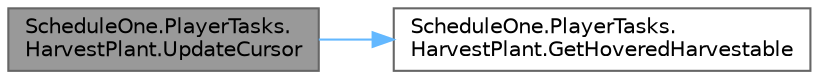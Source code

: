digraph "ScheduleOne.PlayerTasks.HarvestPlant.UpdateCursor"
{
 // LATEX_PDF_SIZE
  bgcolor="transparent";
  edge [fontname=Helvetica,fontsize=10,labelfontname=Helvetica,labelfontsize=10];
  node [fontname=Helvetica,fontsize=10,shape=box,height=0.2,width=0.4];
  rankdir="LR";
  Node1 [id="Node000001",label="ScheduleOne.PlayerTasks.\lHarvestPlant.UpdateCursor",height=0.2,width=0.4,color="gray40", fillcolor="grey60", style="filled", fontcolor="black",tooltip=" "];
  Node1 -> Node2 [id="edge1_Node000001_Node000002",color="steelblue1",style="solid",tooltip=" "];
  Node2 [id="Node000002",label="ScheduleOne.PlayerTasks.\lHarvestPlant.GetHoveredHarvestable",height=0.2,width=0.4,color="grey40", fillcolor="white", style="filled",URL="$class_schedule_one_1_1_player_tasks_1_1_harvest_plant.html#a8950ac1e10588539ab07979c64c97694",tooltip=" "];
}
